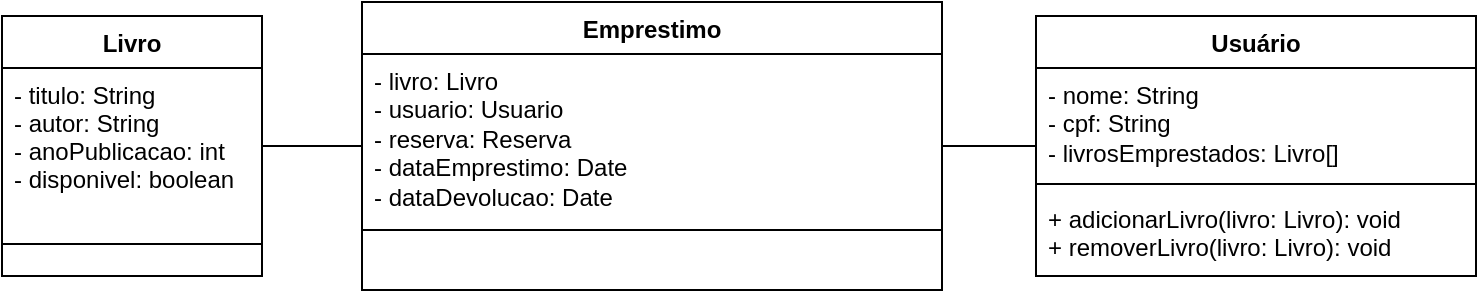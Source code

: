 <mxfile version="22.1.0" type="device">
  <diagram id="C5RBs43oDa-KdzZeNtuy" name="Page-1">
    <mxGraphModel dx="954" dy="561" grid="1" gridSize="10" guides="1" tooltips="1" connect="1" arrows="1" fold="1" page="1" pageScale="1" pageWidth="827" pageHeight="1169" math="0" shadow="0">
      <root>
        <mxCell id="WIyWlLk6GJQsqaUBKTNV-0" />
        <mxCell id="WIyWlLk6GJQsqaUBKTNV-1" parent="WIyWlLk6GJQsqaUBKTNV-0" />
        <mxCell id="zkfFHV4jXpPFQw0GAbJ--17" value="Livro" style="swimlane;fontStyle=1;align=center;verticalAlign=top;childLayout=stackLayout;horizontal=1;startSize=26;horizontalStack=0;resizeParent=1;resizeLast=0;collapsible=1;marginBottom=0;rounded=0;shadow=0;strokeWidth=1;" parent="WIyWlLk6GJQsqaUBKTNV-1" vertex="1">
          <mxGeometry x="90" y="470" width="130" height="130" as="geometry">
            <mxRectangle x="550" y="140" width="160" height="26" as="alternateBounds" />
          </mxGeometry>
        </mxCell>
        <mxCell id="zkfFHV4jXpPFQw0GAbJ--19" value="- titulo: String &#xa;- autor: String &#xa;- anoPublicacao: int&#xa;- disponivel: boolean" style="text;align=left;verticalAlign=top;spacingLeft=4;spacingRight=4;overflow=hidden;rotatable=0;points=[[0,0.5],[1,0.5]];portConstraint=eastwest;rounded=0;shadow=0;html=0;" parent="zkfFHV4jXpPFQw0GAbJ--17" vertex="1">
          <mxGeometry y="26" width="130" height="84" as="geometry" />
        </mxCell>
        <mxCell id="zkfFHV4jXpPFQw0GAbJ--23" value="" style="line;html=1;strokeWidth=1;align=left;verticalAlign=middle;spacingTop=-1;spacingLeft=3;spacingRight=3;rotatable=0;labelPosition=right;points=[];portConstraint=eastwest;" parent="zkfFHV4jXpPFQw0GAbJ--17" vertex="1">
          <mxGeometry y="110" width="130" height="8" as="geometry" />
        </mxCell>
        <mxCell id="uicI1Uoht8X2rcUAeo3M-2" value="Usuário" style="swimlane;fontStyle=1;align=center;verticalAlign=top;childLayout=stackLayout;horizontal=1;startSize=26;horizontalStack=0;resizeParent=1;resizeParentMax=0;resizeLast=0;collapsible=1;marginBottom=0;whiteSpace=wrap;html=1;" parent="WIyWlLk6GJQsqaUBKTNV-1" vertex="1">
          <mxGeometry x="607" y="470" width="220" height="130" as="geometry" />
        </mxCell>
        <mxCell id="uicI1Uoht8X2rcUAeo3M-3" value="- nome: String&lt;br&gt;- cpf: String   &lt;br&gt;- livrosEmprestados: Livro[]" style="text;strokeColor=none;fillColor=none;align=left;verticalAlign=top;spacingLeft=4;spacingRight=4;overflow=hidden;rotatable=0;points=[[0,0.5],[1,0.5]];portConstraint=eastwest;whiteSpace=wrap;html=1;" parent="uicI1Uoht8X2rcUAeo3M-2" vertex="1">
          <mxGeometry y="26" width="220" height="54" as="geometry" />
        </mxCell>
        <mxCell id="uicI1Uoht8X2rcUAeo3M-4" value="" style="line;strokeWidth=1;fillColor=none;align=left;verticalAlign=middle;spacingTop=-1;spacingLeft=3;spacingRight=3;rotatable=0;labelPosition=right;points=[];portConstraint=eastwest;strokeColor=inherit;" parent="uicI1Uoht8X2rcUAeo3M-2" vertex="1">
          <mxGeometry y="80" width="220" height="8" as="geometry" />
        </mxCell>
        <mxCell id="uicI1Uoht8X2rcUAeo3M-5" value="+ adicionarLivro(livro: Livro): void&lt;div style=&quot;border-color: var(--border-color);&quot;&gt;+ removerLivro(livro: Livro): void&lt;/div&gt;" style="text;strokeColor=none;fillColor=none;align=left;verticalAlign=top;spacingLeft=4;spacingRight=4;overflow=hidden;rotatable=0;points=[[0,0.5],[1,0.5]];portConstraint=eastwest;whiteSpace=wrap;html=1;" parent="uicI1Uoht8X2rcUAeo3M-2" vertex="1">
          <mxGeometry y="88" width="220" height="42" as="geometry" />
        </mxCell>
        <mxCell id="uicI1Uoht8X2rcUAeo3M-27" value="Emprestimo" style="swimlane;fontStyle=1;align=center;verticalAlign=top;childLayout=stackLayout;horizontal=1;startSize=26;horizontalStack=0;resizeParent=1;resizeParentMax=0;resizeLast=0;collapsible=1;marginBottom=0;whiteSpace=wrap;html=1;" parent="WIyWlLk6GJQsqaUBKTNV-1" vertex="1">
          <mxGeometry x="270" y="463" width="290" height="144" as="geometry" />
        </mxCell>
        <mxCell id="uicI1Uoht8X2rcUAeo3M-28" value="- livro: Livro&amp;nbsp;&lt;br&gt;- usuario: Usuario&lt;br&gt;- reserva: Reserva&lt;br&gt;- dataEmprestimo: Date&lt;br&gt;- dataDevolucao: Date" style="text;strokeColor=none;fillColor=none;align=left;verticalAlign=top;spacingLeft=4;spacingRight=4;overflow=hidden;rotatable=0;points=[[0,0.5],[1,0.5]];portConstraint=eastwest;whiteSpace=wrap;html=1;" parent="uicI1Uoht8X2rcUAeo3M-27" vertex="1">
          <mxGeometry y="26" width="290" height="84" as="geometry" />
        </mxCell>
        <mxCell id="uicI1Uoht8X2rcUAeo3M-29" value="" style="line;strokeWidth=1;fillColor=none;align=left;verticalAlign=middle;spacingTop=-1;spacingLeft=3;spacingRight=3;rotatable=0;labelPosition=right;points=[];portConstraint=eastwest;strokeColor=inherit;" parent="uicI1Uoht8X2rcUAeo3M-27" vertex="1">
          <mxGeometry y="110" width="290" height="8" as="geometry" />
        </mxCell>
        <mxCell id="uicI1Uoht8X2rcUAeo3M-30" value="&amp;nbsp;" style="text;strokeColor=none;fillColor=none;align=left;verticalAlign=top;spacingLeft=4;spacingRight=4;overflow=hidden;rotatable=0;points=[[0,0.5],[1,0.5]];portConstraint=eastwest;whiteSpace=wrap;html=1;" parent="uicI1Uoht8X2rcUAeo3M-27" vertex="1">
          <mxGeometry y="118" width="290" height="26" as="geometry" />
        </mxCell>
        <mxCell id="QS_aDfAdYueDF75We7tX-0" value="" style="endArrow=none;html=1;rounded=0;" parent="WIyWlLk6GJQsqaUBKTNV-1" source="uicI1Uoht8X2rcUAeo3M-27" target="uicI1Uoht8X2rcUAeo3M-2" edge="1">
          <mxGeometry width="50" height="50" relative="1" as="geometry">
            <mxPoint x="490" y="700" as="sourcePoint" />
            <mxPoint x="540" y="650" as="targetPoint" />
          </mxGeometry>
        </mxCell>
        <mxCell id="QS_aDfAdYueDF75We7tX-1" value="" style="endArrow=none;html=1;rounded=0;" parent="WIyWlLk6GJQsqaUBKTNV-1" source="uicI1Uoht8X2rcUAeo3M-27" target="zkfFHV4jXpPFQw0GAbJ--17" edge="1">
          <mxGeometry width="50" height="50" relative="1" as="geometry">
            <mxPoint x="490" y="700" as="sourcePoint" />
            <mxPoint x="540" y="650" as="targetPoint" />
          </mxGeometry>
        </mxCell>
      </root>
    </mxGraphModel>
  </diagram>
</mxfile>
